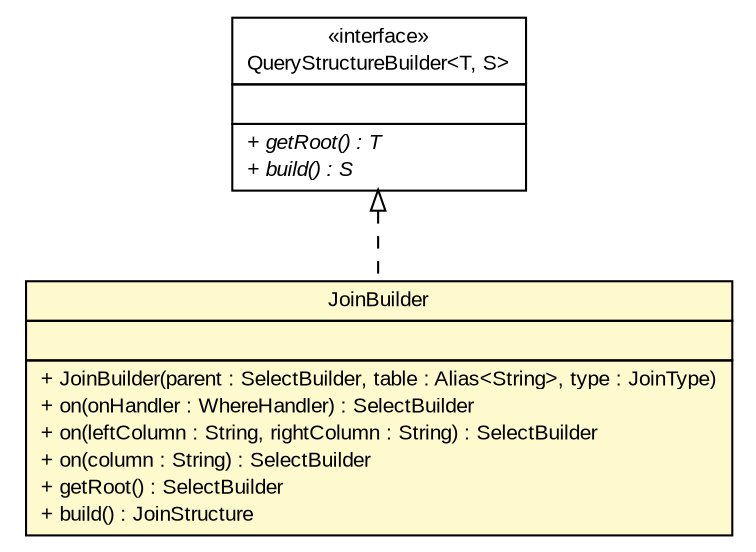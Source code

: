 #!/usr/local/bin/dot
#
# Class diagram 
# Generated by UMLGraph version R5_6 (http://www.umlgraph.org/)
#

digraph G {
	edge [fontname="arial",fontsize=10,labelfontname="arial",labelfontsize=10];
	node [fontname="arial",fontsize=10,shape=plaintext];
	nodesep=0.25;
	ranksep=0.5;
	// br.gov.to.sefaz.persistence.query.builder.QueryStructureBuilder<T, S>
	c477544 [label=<<table title="br.gov.to.sefaz.persistence.query.builder.QueryStructureBuilder" border="0" cellborder="1" cellspacing="0" cellpadding="2" port="p" href="../../../QueryStructureBuilder.html">
		<tr><td><table border="0" cellspacing="0" cellpadding="1">
<tr><td align="center" balign="center"> &#171;interface&#187; </td></tr>
<tr><td align="center" balign="center"> QueryStructureBuilder&lt;T, S&gt; </td></tr>
		</table></td></tr>
		<tr><td><table border="0" cellspacing="0" cellpadding="1">
<tr><td align="left" balign="left">  </td></tr>
		</table></td></tr>
		<tr><td><table border="0" cellspacing="0" cellpadding="1">
<tr><td align="left" balign="left"><font face="arial italic" point-size="10.0"> + getRoot() : T </font></td></tr>
<tr><td align="left" balign="left"><font face="arial italic" point-size="10.0"> + build() : S </font></td></tr>
		</table></td></tr>
		</table>>, URL="../../../QueryStructureBuilder.html", fontname="arial", fontcolor="black", fontsize=10.0];
	// br.gov.to.sefaz.persistence.query.builder.sql.select.join.JoinBuilder
	c477552 [label=<<table title="br.gov.to.sefaz.persistence.query.builder.sql.select.join.JoinBuilder" border="0" cellborder="1" cellspacing="0" cellpadding="2" port="p" bgcolor="lemonChiffon" href="./JoinBuilder.html">
		<tr><td><table border="0" cellspacing="0" cellpadding="1">
<tr><td align="center" balign="center"> JoinBuilder </td></tr>
		</table></td></tr>
		<tr><td><table border="0" cellspacing="0" cellpadding="1">
<tr><td align="left" balign="left">  </td></tr>
		</table></td></tr>
		<tr><td><table border="0" cellspacing="0" cellpadding="1">
<tr><td align="left" balign="left"> + JoinBuilder(parent : SelectBuilder, table : Alias&lt;String&gt;, type : JoinType) </td></tr>
<tr><td align="left" balign="left"> + on(onHandler : WhereHandler) : SelectBuilder </td></tr>
<tr><td align="left" balign="left"> + on(leftColumn : String, rightColumn : String) : SelectBuilder </td></tr>
<tr><td align="left" balign="left"> + on(column : String) : SelectBuilder </td></tr>
<tr><td align="left" balign="left"> + getRoot() : SelectBuilder </td></tr>
<tr><td align="left" balign="left"> + build() : JoinStructure </td></tr>
		</table></td></tr>
		</table>>, URL="./JoinBuilder.html", fontname="arial", fontcolor="black", fontsize=10.0];
	//br.gov.to.sefaz.persistence.query.builder.sql.select.join.JoinBuilder implements br.gov.to.sefaz.persistence.query.builder.QueryStructureBuilder<T, S>
	c477544:p -> c477552:p [dir=back,arrowtail=empty,style=dashed];
}

